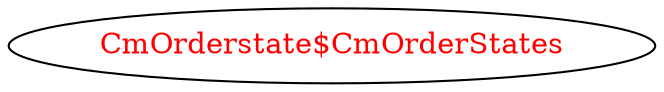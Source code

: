 digraph dependencyGraph {
 concentrate=true;
 ranksep="2.0";
 rankdir="LR"; 
 splines="ortho";
"CmOrderstate$CmOrderStates" [fontcolor="red"];
}